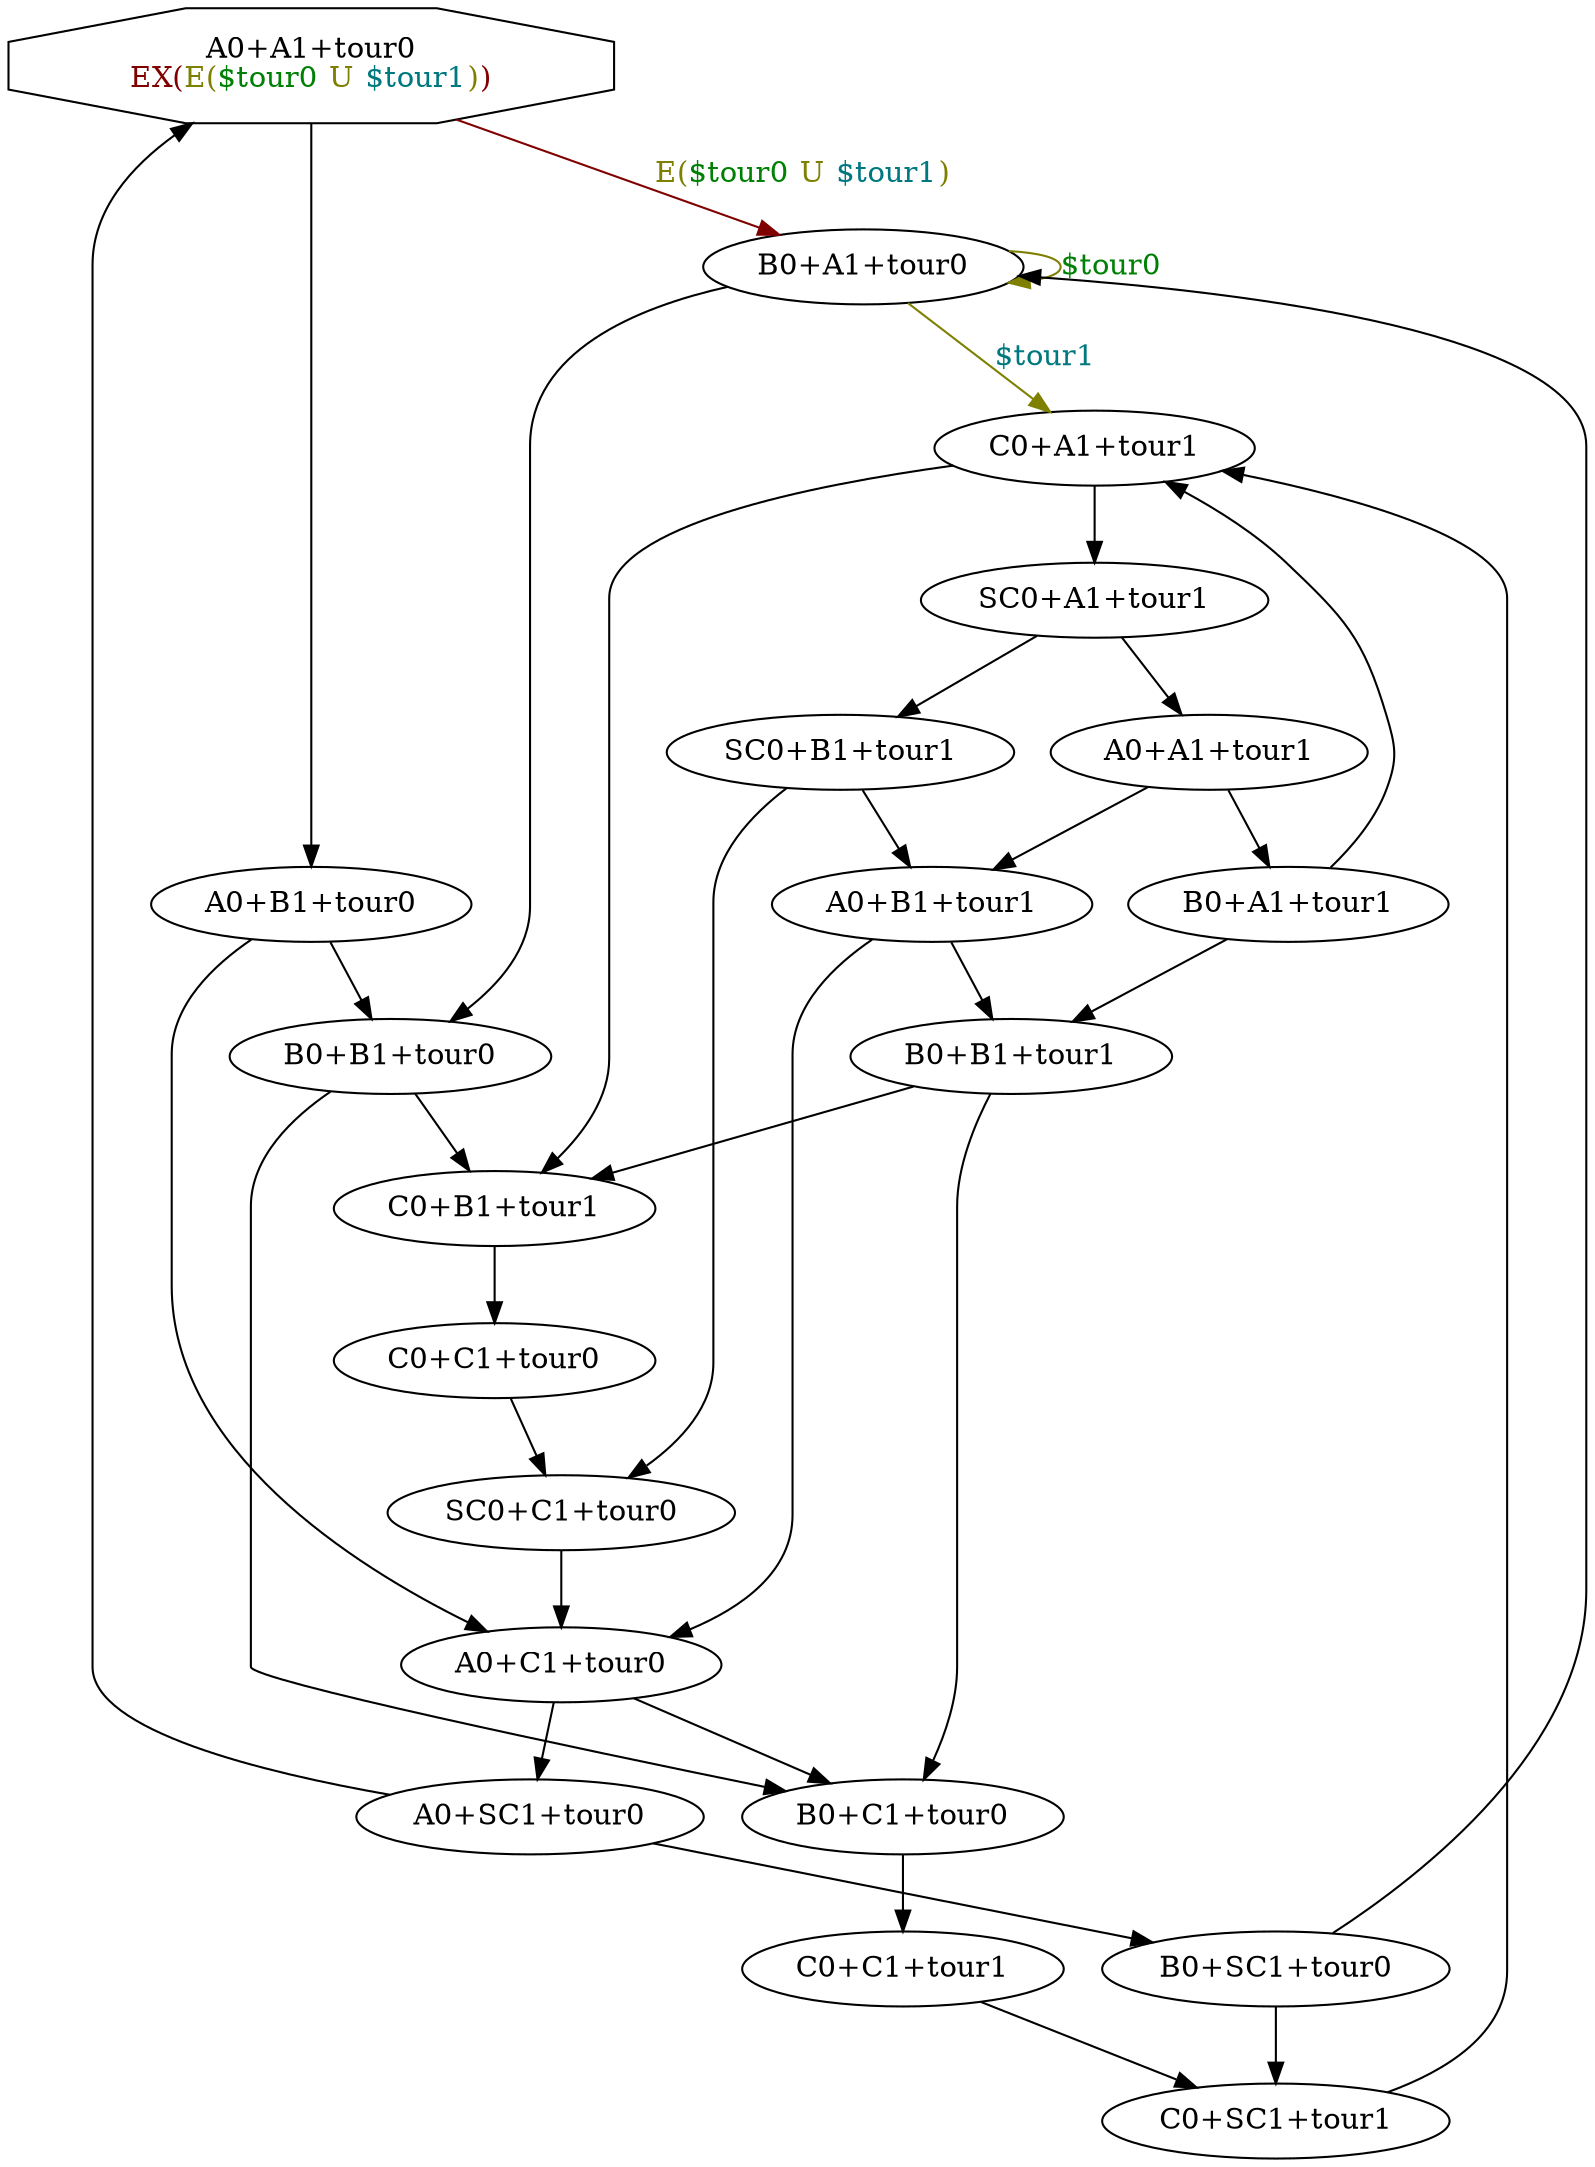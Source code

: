 digraph system {
N0 [label=<A0+A1+tour0<BR/><FONT COLOR="0.0 1 0.5">EX(<FONT COLOR="0.17 1 0.5">E(<FONT COLOR="0.34 1 0.5">$tour0</FONT> U <FONT COLOR="0.51 1 0.5">$tour1</FONT>)</FONT>)</FONT>>,shape=octagon]
N1 [label=<B0+A1+tour0>]
N2 [label=<C0+A1+tour1>]
N3 [label=<SC0+A1+tour1>]
N4 [label=<A0+A1+tour1>]
N5 [label=<B0+A1+tour1>]
N6 [label=<B0+B1+tour1>]
N7 [label=<C0+B1+tour1>]
N8 [label=<C0+C1+tour0>]
N9 [label=<SC0+C1+tour0>]
N10 [label=<A0+C1+tour0>]
N11 [label=<B0+C1+tour0>]
N12 [label=<C0+C1+tour1>]
N13 [label=<C0+SC1+tour1>]
N14 [label=<A0+SC1+tour0>]
N15 [label=<B0+SC1+tour0>]
N16 [label=<A0+B1+tour1>]
N17 [label=<SC0+B1+tour1>]
N18 [label=<B0+B1+tour0>]
N19 [label=<A0+B1+tour0>]
N0 -> N19
N1 -> N18
N2 -> N3
N2 -> N7
N3 -> N4
N3 -> N17
N4 -> N5
N4 -> N16
N5 -> N2
N5 -> N6
N6 -> N7
N6 -> N11
N7 -> N8
N8 -> N9
N9 -> N10
N10 -> N11
N10 -> N14
N11 -> N12
N12 -> N13
N13 -> N2
N14 -> N15
N14 -> N0
N15 -> N13
N15 -> N1
N16 -> N6
N16 -> N10
N17 -> N16
N17 -> N9
N18 -> N7
N18 -> N11
N19 -> N18
N19 -> N10
N0 -> N1 [color="0.0 1 0.5",label=<<FONT COLOR="0.17 1 0.5">E(<FONT COLOR="0.34 1 0.5">$tour0</FONT> U <FONT COLOR="0.51 1 0.5">$tour1</FONT>)</FONT>>]
N1 -> N2 [color="0.17 1 0.5",label=<<FONT COLOR="0.51 1 0.5">$tour1</FONT>>]
N1 -> N1 [color="0.17 1 0.5",label=<<FONT COLOR="0.34 1 0.5">$tour0</FONT>>]
}
